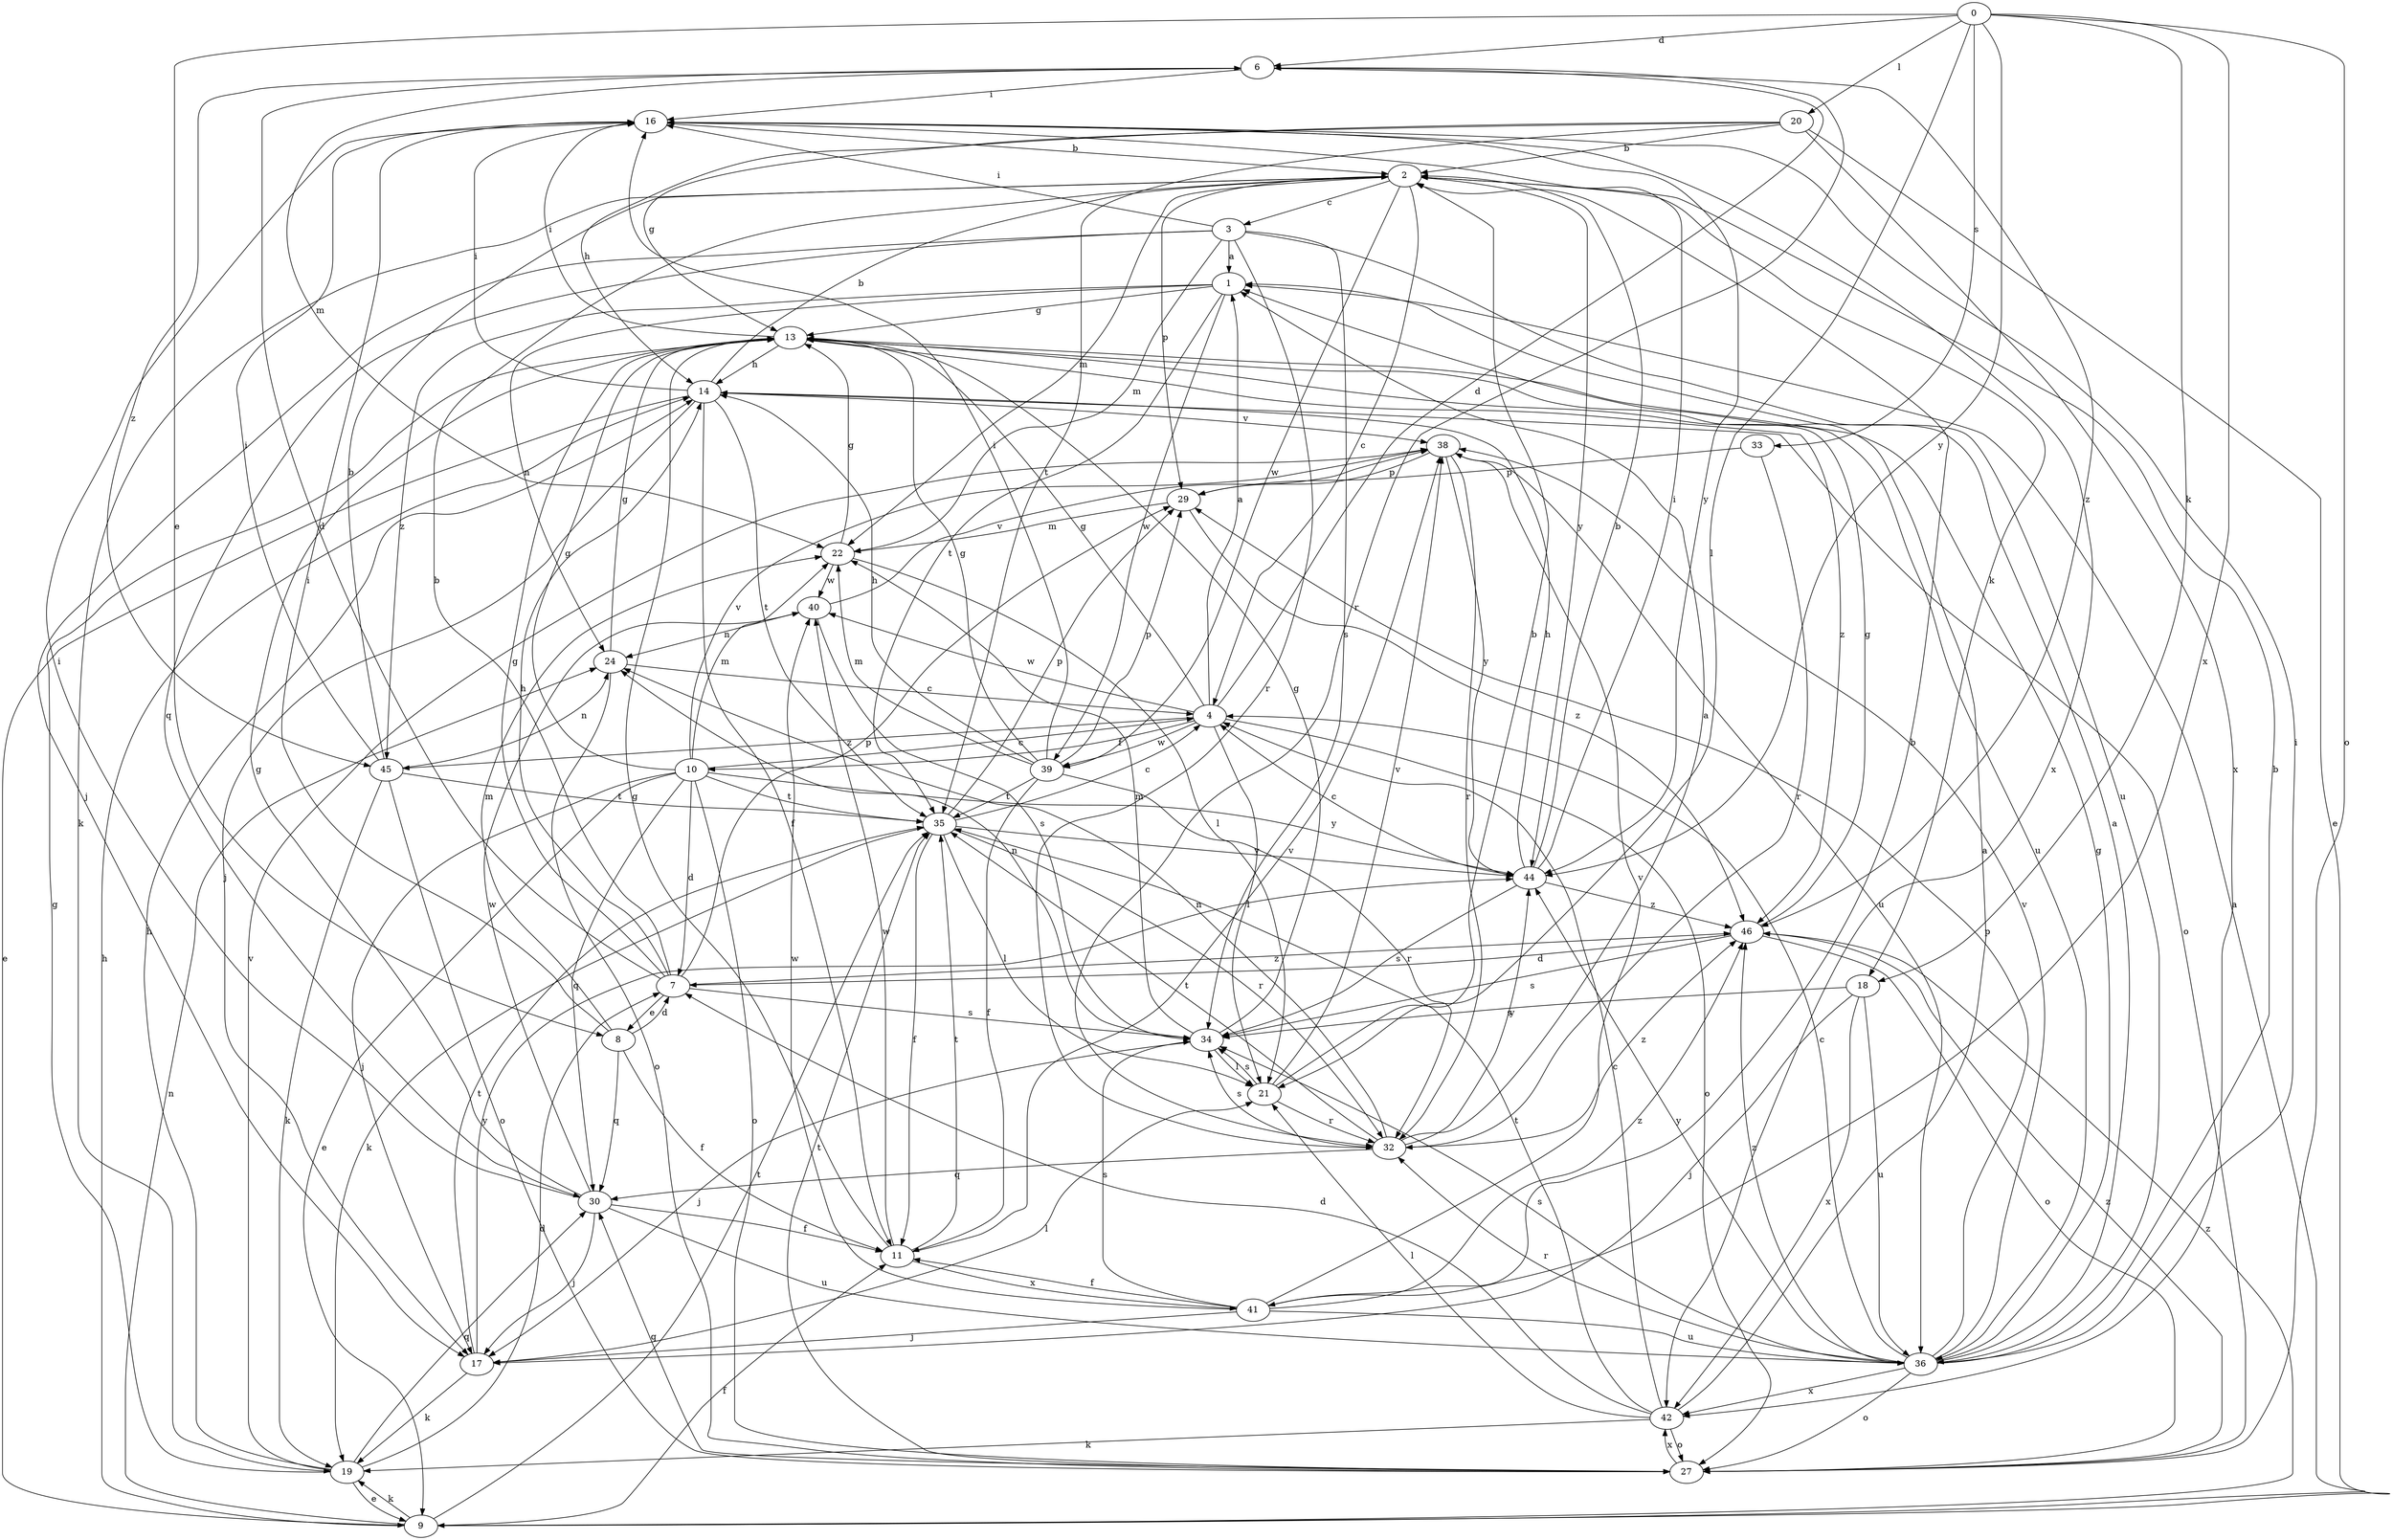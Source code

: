 strict digraph  {
0;
1;
2;
3;
4;
6;
7;
8;
9;
10;
11;
13;
14;
16;
17;
18;
19;
20;
21;
22;
24;
27;
29;
30;
32;
33;
34;
35;
36;
38;
39;
40;
41;
42;
44;
45;
46;
0 -> 6  [label=d];
0 -> 8  [label=e];
0 -> 18  [label=k];
0 -> 20  [label=l];
0 -> 21  [label=l];
0 -> 27  [label=o];
0 -> 33  [label=s];
0 -> 41  [label=x];
0 -> 44  [label=y];
1 -> 13  [label=g];
1 -> 24  [label=n];
1 -> 35  [label=t];
1 -> 39  [label=w];
1 -> 45  [label=z];
2 -> 3  [label=c];
2 -> 4  [label=c];
2 -> 18  [label=k];
2 -> 19  [label=k];
2 -> 22  [label=m];
2 -> 29  [label=p];
2 -> 39  [label=w];
2 -> 44  [label=y];
3 -> 1  [label=a];
3 -> 16  [label=i];
3 -> 17  [label=j];
3 -> 22  [label=m];
3 -> 30  [label=q];
3 -> 32  [label=r];
3 -> 34  [label=s];
3 -> 36  [label=u];
4 -> 1  [label=a];
4 -> 6  [label=d];
4 -> 10  [label=f];
4 -> 13  [label=g];
4 -> 21  [label=l];
4 -> 27  [label=o];
4 -> 39  [label=w];
4 -> 40  [label=w];
4 -> 45  [label=z];
6 -> 16  [label=i];
6 -> 22  [label=m];
6 -> 32  [label=r];
6 -> 45  [label=z];
6 -> 46  [label=z];
7 -> 2  [label=b];
7 -> 6  [label=d];
7 -> 8  [label=e];
7 -> 13  [label=g];
7 -> 14  [label=h];
7 -> 29  [label=p];
7 -> 34  [label=s];
7 -> 46  [label=z];
8 -> 7  [label=d];
8 -> 11  [label=f];
8 -> 16  [label=i];
8 -> 22  [label=m];
8 -> 30  [label=q];
9 -> 1  [label=a];
9 -> 11  [label=f];
9 -> 14  [label=h];
9 -> 19  [label=k];
9 -> 24  [label=n];
9 -> 35  [label=t];
9 -> 46  [label=z];
10 -> 4  [label=c];
10 -> 7  [label=d];
10 -> 9  [label=e];
10 -> 13  [label=g];
10 -> 17  [label=j];
10 -> 22  [label=m];
10 -> 27  [label=o];
10 -> 30  [label=q];
10 -> 35  [label=t];
10 -> 38  [label=v];
10 -> 44  [label=y];
11 -> 13  [label=g];
11 -> 35  [label=t];
11 -> 38  [label=v];
11 -> 40  [label=w];
11 -> 41  [label=x];
13 -> 14  [label=h];
13 -> 16  [label=i];
13 -> 36  [label=u];
13 -> 46  [label=z];
14 -> 2  [label=b];
14 -> 9  [label=e];
14 -> 11  [label=f];
14 -> 16  [label=i];
14 -> 17  [label=j];
14 -> 27  [label=o];
14 -> 35  [label=t];
14 -> 38  [label=v];
16 -> 2  [label=b];
16 -> 42  [label=x];
16 -> 44  [label=y];
17 -> 19  [label=k];
17 -> 21  [label=l];
17 -> 35  [label=t];
17 -> 44  [label=y];
18 -> 17  [label=j];
18 -> 34  [label=s];
18 -> 36  [label=u];
18 -> 42  [label=x];
19 -> 7  [label=d];
19 -> 9  [label=e];
19 -> 13  [label=g];
19 -> 14  [label=h];
19 -> 30  [label=q];
19 -> 38  [label=v];
20 -> 2  [label=b];
20 -> 9  [label=e];
20 -> 13  [label=g];
20 -> 14  [label=h];
20 -> 35  [label=t];
20 -> 42  [label=x];
21 -> 2  [label=b];
21 -> 32  [label=r];
21 -> 34  [label=s];
21 -> 38  [label=v];
22 -> 13  [label=g];
22 -> 21  [label=l];
22 -> 40  [label=w];
24 -> 4  [label=c];
24 -> 13  [label=g];
24 -> 27  [label=o];
27 -> 30  [label=q];
27 -> 35  [label=t];
27 -> 42  [label=x];
27 -> 46  [label=z];
29 -> 22  [label=m];
29 -> 46  [label=z];
30 -> 11  [label=f];
30 -> 13  [label=g];
30 -> 16  [label=i];
30 -> 17  [label=j];
30 -> 36  [label=u];
30 -> 40  [label=w];
32 -> 1  [label=a];
32 -> 24  [label=n];
32 -> 30  [label=q];
32 -> 34  [label=s];
32 -> 35  [label=t];
32 -> 44  [label=y];
32 -> 46  [label=z];
33 -> 29  [label=p];
33 -> 32  [label=r];
34 -> 13  [label=g];
34 -> 17  [label=j];
34 -> 21  [label=l];
34 -> 22  [label=m];
34 -> 24  [label=n];
35 -> 4  [label=c];
35 -> 11  [label=f];
35 -> 19  [label=k];
35 -> 21  [label=l];
35 -> 29  [label=p];
35 -> 32  [label=r];
35 -> 44  [label=y];
36 -> 1  [label=a];
36 -> 2  [label=b];
36 -> 4  [label=c];
36 -> 13  [label=g];
36 -> 16  [label=i];
36 -> 27  [label=o];
36 -> 29  [label=p];
36 -> 32  [label=r];
36 -> 34  [label=s];
36 -> 38  [label=v];
36 -> 42  [label=x];
36 -> 44  [label=y];
36 -> 46  [label=z];
38 -> 29  [label=p];
38 -> 32  [label=r];
38 -> 36  [label=u];
38 -> 44  [label=y];
39 -> 11  [label=f];
39 -> 13  [label=g];
39 -> 14  [label=h];
39 -> 16  [label=i];
39 -> 22  [label=m];
39 -> 29  [label=p];
39 -> 32  [label=r];
39 -> 35  [label=t];
40 -> 24  [label=n];
40 -> 34  [label=s];
40 -> 38  [label=v];
41 -> 2  [label=b];
41 -> 11  [label=f];
41 -> 17  [label=j];
41 -> 34  [label=s];
41 -> 36  [label=u];
41 -> 38  [label=v];
41 -> 40  [label=w];
41 -> 46  [label=z];
42 -> 1  [label=a];
42 -> 4  [label=c];
42 -> 7  [label=d];
42 -> 19  [label=k];
42 -> 21  [label=l];
42 -> 27  [label=o];
42 -> 35  [label=t];
44 -> 2  [label=b];
44 -> 4  [label=c];
44 -> 14  [label=h];
44 -> 16  [label=i];
44 -> 34  [label=s];
44 -> 46  [label=z];
45 -> 2  [label=b];
45 -> 16  [label=i];
45 -> 19  [label=k];
45 -> 24  [label=n];
45 -> 27  [label=o];
45 -> 35  [label=t];
46 -> 7  [label=d];
46 -> 13  [label=g];
46 -> 27  [label=o];
46 -> 34  [label=s];
}
